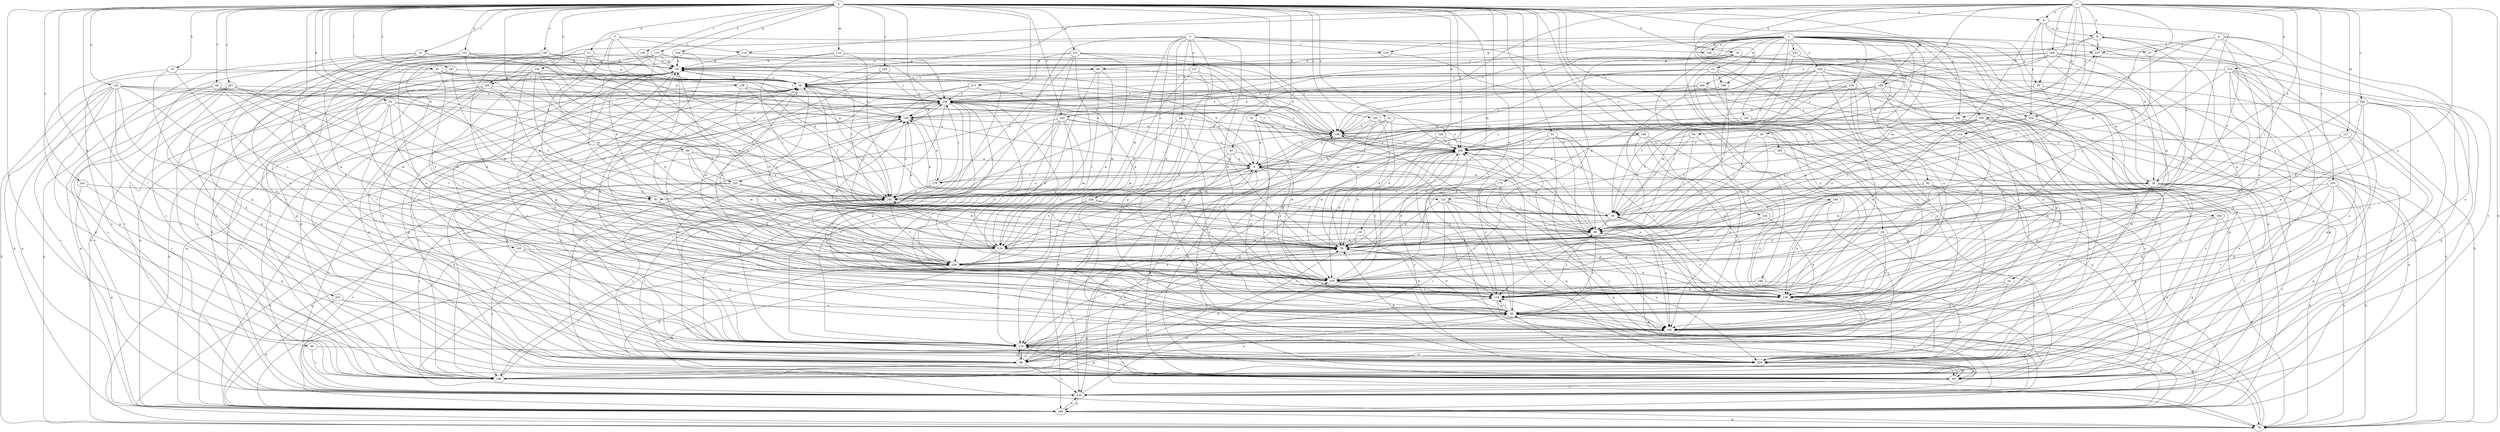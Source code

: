 strict digraph  {
0;
1;
2;
3;
4;
5;
6;
8;
9;
11;
15;
16;
18;
19;
22;
28;
29;
33;
35;
38;
39;
41;
45;
48;
49;
51;
56;
59;
66;
68;
69;
70;
78;
79;
81;
84;
85;
88;
93;
94;
95;
97;
98;
101;
103;
104;
106;
107;
108;
114;
116;
118;
124;
126;
127;
129;
131;
133;
135;
138;
139;
140;
142;
143;
146;
147;
148;
151;
152;
153;
154;
158;
159;
164;
166;
169;
175;
178;
179;
185;
186;
188;
189;
192;
194;
198;
199;
201;
203;
205;
206;
208;
209;
213;
219;
220;
223;
230;
234;
236;
239;
240;
241;
245;
247;
248;
249;
253;
254;
255;
256;
258;
259;
0 -> 6  [label=a];
0 -> 11  [label=b];
0 -> 22  [label=c];
0 -> 33  [label=d];
0 -> 35  [label=d];
0 -> 38  [label=d];
0 -> 41  [label=e];
0 -> 51  [label=f];
0 -> 56  [label=f];
0 -> 66  [label=g];
0 -> 70  [label=h];
0 -> 78  [label=h];
0 -> 81  [label=i];
0 -> 84  [label=i];
0 -> 85  [label=i];
0 -> 88  [label=i];
0 -> 101  [label=k];
0 -> 103  [label=k];
0 -> 104  [label=k];
0 -> 106  [label=k];
0 -> 124  [label=m];
0 -> 126  [label=m];
0 -> 131  [label=n];
0 -> 133  [label=n];
0 -> 135  [label=n];
0 -> 138  [label=n];
0 -> 140  [label=o];
0 -> 142  [label=o];
0 -> 151  [label=p];
0 -> 164  [label=q];
0 -> 175  [label=r];
0 -> 178  [label=r];
0 -> 185  [label=s];
0 -> 192  [label=t];
0 -> 194  [label=t];
0 -> 198  [label=t];
0 -> 201  [label=u];
0 -> 203  [label=u];
0 -> 205  [label=u];
0 -> 213  [label=v];
0 -> 223  [label=w];
0 -> 230  [label=w];
0 -> 241  [label=y];
0 -> 245  [label=y];
0 -> 247  [label=y];
0 -> 248  [label=y];
0 -> 249  [label=y];
1 -> 15  [label=b];
1 -> 16  [label=b];
1 -> 18  [label=b];
1 -> 28  [label=c];
1 -> 29  [label=c];
1 -> 45  [label=e];
1 -> 59  [label=f];
1 -> 68  [label=g];
1 -> 93  [label=j];
1 -> 94  [label=j];
1 -> 95  [label=j];
1 -> 97  [label=j];
1 -> 114  [label=l];
1 -> 142  [label=o];
1 -> 143  [label=o];
1 -> 146  [label=o];
1 -> 166  [label=q];
1 -> 169  [label=q];
1 -> 186  [label=s];
1 -> 205  [label=u];
1 -> 206  [label=u];
1 -> 219  [label=v];
1 -> 234  [label=x];
1 -> 236  [label=x];
1 -> 239  [label=x];
1 -> 253  [label=z];
2 -> 6  [label=a];
2 -> 8  [label=a];
2 -> 18  [label=b];
2 -> 29  [label=c];
2 -> 45  [label=e];
2 -> 78  [label=h];
2 -> 79  [label=h];
2 -> 106  [label=k];
2 -> 114  [label=l];
2 -> 116  [label=l];
2 -> 127  [label=m];
2 -> 139  [label=n];
2 -> 151  [label=p];
2 -> 152  [label=p];
2 -> 169  [label=q];
2 -> 186  [label=s];
2 -> 188  [label=s];
2 -> 208  [label=u];
2 -> 240  [label=x];
2 -> 254  [label=z];
2 -> 255  [label=z];
3 -> 107  [label=k];
3 -> 116  [label=l];
3 -> 129  [label=m];
3 -> 153  [label=p];
3 -> 240  [label=x];
3 -> 256  [label=z];
4 -> 59  [label=f];
4 -> 97  [label=j];
4 -> 98  [label=j];
4 -> 107  [label=k];
4 -> 118  [label=l];
4 -> 153  [label=p];
4 -> 154  [label=p];
4 -> 209  [label=u];
5 -> 48  [label=e];
5 -> 49  [label=e];
5 -> 129  [label=m];
5 -> 139  [label=n];
5 -> 146  [label=o];
5 -> 147  [label=o];
5 -> 154  [label=p];
5 -> 169  [label=q];
5 -> 219  [label=v];
5 -> 230  [label=w];
5 -> 256  [label=z];
5 -> 258  [label=z];
6 -> 8  [label=a];
6 -> 18  [label=b];
6 -> 49  [label=e];
6 -> 129  [label=m];
6 -> 139  [label=n];
6 -> 154  [label=p];
8 -> 107  [label=k];
8 -> 178  [label=r];
8 -> 220  [label=v];
8 -> 230  [label=w];
8 -> 259  [label=z];
9 -> 18  [label=b];
9 -> 19  [label=b];
9 -> 79  [label=h];
9 -> 98  [label=j];
9 -> 107  [label=k];
9 -> 139  [label=n];
9 -> 178  [label=r];
9 -> 179  [label=r];
9 -> 199  [label=t];
9 -> 220  [label=v];
11 -> 38  [label=d];
11 -> 49  [label=e];
11 -> 68  [label=g];
11 -> 79  [label=h];
11 -> 158  [label=p];
11 -> 240  [label=x];
15 -> 108  [label=k];
15 -> 129  [label=m];
15 -> 139  [label=n];
15 -> 148  [label=o];
15 -> 159  [label=p];
15 -> 169  [label=q];
15 -> 188  [label=s];
15 -> 189  [label=s];
16 -> 139  [label=n];
16 -> 159  [label=p];
16 -> 209  [label=u];
18 -> 8  [label=a];
18 -> 38  [label=d];
18 -> 79  [label=h];
18 -> 129  [label=m];
18 -> 139  [label=n];
18 -> 159  [label=p];
18 -> 189  [label=s];
18 -> 220  [label=v];
18 -> 240  [label=x];
19 -> 29  [label=c];
19 -> 38  [label=d];
19 -> 159  [label=p];
19 -> 169  [label=q];
19 -> 209  [label=u];
19 -> 220  [label=v];
19 -> 230  [label=w];
22 -> 19  [label=b];
22 -> 49  [label=e];
22 -> 59  [label=f];
22 -> 118  [label=l];
22 -> 220  [label=v];
28 -> 39  [label=d];
28 -> 49  [label=e];
28 -> 169  [label=q];
28 -> 189  [label=s];
28 -> 199  [label=t];
29 -> 19  [label=b];
29 -> 69  [label=g];
29 -> 98  [label=j];
29 -> 108  [label=k];
29 -> 118  [label=l];
29 -> 148  [label=o];
29 -> 179  [label=r];
29 -> 240  [label=x];
29 -> 259  [label=z];
33 -> 39  [label=d];
33 -> 108  [label=k];
33 -> 118  [label=l];
33 -> 179  [label=r];
33 -> 199  [label=t];
33 -> 220  [label=v];
33 -> 240  [label=x];
35 -> 9  [label=a];
35 -> 49  [label=e];
35 -> 98  [label=j];
35 -> 148  [label=o];
35 -> 230  [label=w];
38 -> 9  [label=a];
38 -> 139  [label=n];
38 -> 199  [label=t];
38 -> 220  [label=v];
39 -> 9  [label=a];
39 -> 49  [label=e];
39 -> 159  [label=p];
39 -> 179  [label=r];
39 -> 199  [label=t];
39 -> 249  [label=y];
41 -> 9  [label=a];
41 -> 39  [label=d];
41 -> 49  [label=e];
41 -> 148  [label=o];
41 -> 249  [label=y];
45 -> 98  [label=j];
45 -> 118  [label=l];
45 -> 259  [label=z];
48 -> 129  [label=m];
48 -> 148  [label=o];
48 -> 169  [label=q];
48 -> 209  [label=u];
48 -> 230  [label=w];
49 -> 19  [label=b];
49 -> 39  [label=d];
49 -> 79  [label=h];
49 -> 118  [label=l];
49 -> 159  [label=p];
49 -> 249  [label=y];
51 -> 39  [label=d];
51 -> 69  [label=g];
51 -> 139  [label=n];
51 -> 159  [label=p];
51 -> 179  [label=r];
51 -> 249  [label=y];
56 -> 59  [label=f];
56 -> 129  [label=m];
56 -> 169  [label=q];
56 -> 189  [label=s];
56 -> 199  [label=t];
56 -> 259  [label=z];
59 -> 98  [label=j];
59 -> 108  [label=k];
59 -> 159  [label=p];
66 -> 9  [label=a];
66 -> 39  [label=d];
66 -> 129  [label=m];
66 -> 220  [label=v];
66 -> 240  [label=x];
68 -> 29  [label=c];
68 -> 129  [label=m];
68 -> 189  [label=s];
68 -> 199  [label=t];
68 -> 249  [label=y];
69 -> 9  [label=a];
69 -> 98  [label=j];
69 -> 148  [label=o];
69 -> 179  [label=r];
69 -> 209  [label=u];
69 -> 220  [label=v];
69 -> 249  [label=y];
69 -> 259  [label=z];
70 -> 29  [label=c];
70 -> 69  [label=g];
70 -> 159  [label=p];
70 -> 199  [label=t];
78 -> 19  [label=b];
78 -> 118  [label=l];
78 -> 139  [label=n];
78 -> 148  [label=o];
78 -> 179  [label=r];
78 -> 220  [label=v];
78 -> 230  [label=w];
79 -> 118  [label=l];
79 -> 249  [label=y];
81 -> 9  [label=a];
81 -> 29  [label=c];
81 -> 108  [label=k];
81 -> 189  [label=s];
81 -> 199  [label=t];
84 -> 189  [label=s];
84 -> 209  [label=u];
85 -> 9  [label=a];
85 -> 49  [label=e];
85 -> 98  [label=j];
85 -> 220  [label=v];
88 -> 19  [label=b];
88 -> 29  [label=c];
88 -> 39  [label=d];
88 -> 108  [label=k];
88 -> 118  [label=l];
88 -> 148  [label=o];
88 -> 179  [label=r];
88 -> 189  [label=s];
88 -> 220  [label=v];
88 -> 240  [label=x];
88 -> 259  [label=z];
93 -> 69  [label=g];
93 -> 79  [label=h];
93 -> 88  [label=i];
93 -> 199  [label=t];
93 -> 240  [label=x];
94 -> 59  [label=f];
94 -> 98  [label=j];
94 -> 209  [label=u];
94 -> 249  [label=y];
95 -> 39  [label=d];
95 -> 59  [label=f];
95 -> 209  [label=u];
95 -> 249  [label=y];
97 -> 59  [label=f];
98 -> 39  [label=d];
98 -> 49  [label=e];
98 -> 108  [label=k];
98 -> 118  [label=l];
98 -> 129  [label=m];
98 -> 139  [label=n];
98 -> 199  [label=t];
101 -> 19  [label=b];
101 -> 29  [label=c];
101 -> 108  [label=k];
101 -> 129  [label=m];
101 -> 179  [label=r];
101 -> 209  [label=u];
101 -> 230  [label=w];
103 -> 159  [label=p];
103 -> 179  [label=r];
103 -> 189  [label=s];
103 -> 199  [label=t];
104 -> 69  [label=g];
104 -> 139  [label=n];
104 -> 230  [label=w];
104 -> 249  [label=y];
106 -> 59  [label=f];
106 -> 69  [label=g];
106 -> 98  [label=j];
106 -> 108  [label=k];
106 -> 139  [label=n];
106 -> 148  [label=o];
106 -> 159  [label=p];
106 -> 259  [label=z];
107 -> 19  [label=b];
107 -> 59  [label=f];
107 -> 220  [label=v];
108 -> 148  [label=o];
108 -> 209  [label=u];
108 -> 240  [label=x];
114 -> 118  [label=l];
114 -> 230  [label=w];
114 -> 249  [label=y];
116 -> 19  [label=b];
116 -> 259  [label=z];
118 -> 49  [label=e];
118 -> 98  [label=j];
118 -> 220  [label=v];
118 -> 249  [label=y];
124 -> 19  [label=b];
124 -> 98  [label=j];
124 -> 148  [label=o];
124 -> 240  [label=x];
126 -> 39  [label=d];
126 -> 129  [label=m];
126 -> 209  [label=u];
127 -> 98  [label=j];
127 -> 159  [label=p];
127 -> 189  [label=s];
127 -> 249  [label=y];
129 -> 29  [label=c];
129 -> 79  [label=h];
129 -> 139  [label=n];
129 -> 179  [label=r];
129 -> 240  [label=x];
131 -> 19  [label=b];
131 -> 49  [label=e];
131 -> 98  [label=j];
131 -> 148  [label=o];
131 -> 159  [label=p];
131 -> 230  [label=w];
131 -> 240  [label=x];
131 -> 259  [label=z];
133 -> 19  [label=b];
133 -> 39  [label=d];
133 -> 59  [label=f];
133 -> 69  [label=g];
133 -> 179  [label=r];
133 -> 189  [label=s];
133 -> 199  [label=t];
133 -> 259  [label=z];
135 -> 9  [label=a];
135 -> 69  [label=g];
135 -> 79  [label=h];
135 -> 139  [label=n];
135 -> 169  [label=q];
135 -> 199  [label=t];
135 -> 209  [label=u];
135 -> 220  [label=v];
135 -> 240  [label=x];
135 -> 259  [label=z];
138 -> 29  [label=c];
138 -> 39  [label=d];
138 -> 59  [label=f];
138 -> 118  [label=l];
138 -> 129  [label=m];
138 -> 189  [label=s];
138 -> 230  [label=w];
139 -> 29  [label=c];
139 -> 39  [label=d];
139 -> 148  [label=o];
139 -> 179  [label=r];
139 -> 259  [label=z];
140 -> 19  [label=b];
140 -> 59  [label=f];
140 -> 98  [label=j];
140 -> 179  [label=r];
140 -> 189  [label=s];
140 -> 199  [label=t];
142 -> 9  [label=a];
142 -> 118  [label=l];
142 -> 129  [label=m];
142 -> 148  [label=o];
142 -> 169  [label=q];
142 -> 179  [label=r];
142 -> 209  [label=u];
142 -> 240  [label=x];
143 -> 139  [label=n];
143 -> 148  [label=o];
143 -> 169  [label=q];
143 -> 249  [label=y];
146 -> 79  [label=h];
147 -> 29  [label=c];
147 -> 39  [label=d];
147 -> 129  [label=m];
147 -> 159  [label=p];
148 -> 19  [label=b];
148 -> 29  [label=c];
148 -> 98  [label=j];
148 -> 199  [label=t];
148 -> 249  [label=y];
148 -> 259  [label=z];
151 -> 49  [label=e];
151 -> 59  [label=f];
151 -> 98  [label=j];
151 -> 148  [label=o];
151 -> 179  [label=r];
151 -> 209  [label=u];
152 -> 29  [label=c];
152 -> 49  [label=e];
152 -> 88  [label=i];
152 -> 98  [label=j];
152 -> 189  [label=s];
152 -> 209  [label=u];
152 -> 220  [label=v];
152 -> 230  [label=w];
153 -> 39  [label=d];
153 -> 59  [label=f];
153 -> 88  [label=i];
153 -> 118  [label=l];
153 -> 209  [label=u];
153 -> 220  [label=v];
154 -> 98  [label=j];
154 -> 118  [label=l];
154 -> 148  [label=o];
154 -> 189  [label=s];
158 -> 9  [label=a];
158 -> 39  [label=d];
158 -> 59  [label=f];
158 -> 179  [label=r];
158 -> 259  [label=z];
159 -> 179  [label=r];
164 -> 19  [label=b];
164 -> 159  [label=p];
164 -> 189  [label=s];
164 -> 249  [label=y];
166 -> 49  [label=e];
166 -> 69  [label=g];
166 -> 79  [label=h];
166 -> 98  [label=j];
166 -> 189  [label=s];
169 -> 29  [label=c];
169 -> 79  [label=h];
169 -> 159  [label=p];
169 -> 220  [label=v];
169 -> 249  [label=y];
175 -> 39  [label=d];
175 -> 49  [label=e];
175 -> 98  [label=j];
175 -> 159  [label=p];
175 -> 169  [label=q];
175 -> 199  [label=t];
175 -> 240  [label=x];
178 -> 108  [label=k];
178 -> 139  [label=n];
178 -> 240  [label=x];
178 -> 259  [label=z];
179 -> 19  [label=b];
179 -> 49  [label=e];
179 -> 69  [label=g];
179 -> 88  [label=i];
179 -> 108  [label=k];
179 -> 159  [label=p];
179 -> 209  [label=u];
179 -> 259  [label=z];
185 -> 19  [label=b];
185 -> 29  [label=c];
185 -> 88  [label=i];
186 -> 9  [label=a];
186 -> 39  [label=d];
186 -> 98  [label=j];
186 -> 139  [label=n];
186 -> 148  [label=o];
186 -> 159  [label=p];
186 -> 189  [label=s];
186 -> 220  [label=v];
186 -> 230  [label=w];
188 -> 98  [label=j];
188 -> 259  [label=z];
189 -> 19  [label=b];
189 -> 29  [label=c];
189 -> 39  [label=d];
189 -> 49  [label=e];
189 -> 199  [label=t];
189 -> 249  [label=y];
189 -> 259  [label=z];
192 -> 9  [label=a];
192 -> 69  [label=g];
192 -> 159  [label=p];
194 -> 118  [label=l];
194 -> 209  [label=u];
198 -> 88  [label=i];
198 -> 129  [label=m];
198 -> 159  [label=p];
198 -> 179  [label=r];
198 -> 209  [label=u];
198 -> 249  [label=y];
199 -> 19  [label=b];
199 -> 29  [label=c];
199 -> 69  [label=g];
199 -> 108  [label=k];
199 -> 118  [label=l];
199 -> 230  [label=w];
201 -> 39  [label=d];
201 -> 79  [label=h];
201 -> 129  [label=m];
201 -> 169  [label=q];
201 -> 209  [label=u];
201 -> 220  [label=v];
201 -> 259  [label=z];
203 -> 39  [label=d];
203 -> 79  [label=h];
203 -> 98  [label=j];
203 -> 148  [label=o];
203 -> 230  [label=w];
205 -> 39  [label=d];
205 -> 79  [label=h];
205 -> 189  [label=s];
205 -> 240  [label=x];
206 -> 49  [label=e];
206 -> 79  [label=h];
206 -> 88  [label=i];
206 -> 129  [label=m];
206 -> 199  [label=t];
206 -> 259  [label=z];
208 -> 19  [label=b];
208 -> 129  [label=m];
208 -> 139  [label=n];
208 -> 148  [label=o];
208 -> 199  [label=t];
208 -> 209  [label=u];
208 -> 249  [label=y];
208 -> 259  [label=z];
209 -> 9  [label=a];
209 -> 39  [label=d];
209 -> 49  [label=e];
209 -> 59  [label=f];
209 -> 69  [label=g];
209 -> 108  [label=k];
213 -> 39  [label=d];
213 -> 98  [label=j];
213 -> 118  [label=l];
213 -> 220  [label=v];
213 -> 259  [label=z];
219 -> 19  [label=b];
219 -> 69  [label=g];
220 -> 19  [label=b];
220 -> 49  [label=e];
220 -> 169  [label=q];
220 -> 230  [label=w];
223 -> 49  [label=e];
223 -> 88  [label=i];
223 -> 169  [label=q];
230 -> 118  [label=l];
230 -> 139  [label=n];
230 -> 240  [label=x];
230 -> 249  [label=y];
234 -> 49  [label=e];
234 -> 98  [label=j];
234 -> 199  [label=t];
236 -> 9  [label=a];
236 -> 39  [label=d];
236 -> 69  [label=g];
236 -> 118  [label=l];
236 -> 139  [label=n];
236 -> 209  [label=u];
236 -> 240  [label=x];
236 -> 259  [label=z];
239 -> 29  [label=c];
239 -> 59  [label=f];
239 -> 79  [label=h];
239 -> 108  [label=k];
239 -> 118  [label=l];
239 -> 129  [label=m];
239 -> 139  [label=n];
239 -> 159  [label=p];
239 -> 249  [label=y];
240 -> 59  [label=f];
240 -> 88  [label=i];
240 -> 169  [label=q];
240 -> 199  [label=t];
241 -> 69  [label=g];
241 -> 169  [label=q];
241 -> 240  [label=x];
245 -> 29  [label=c];
245 -> 49  [label=e];
245 -> 259  [label=z];
247 -> 29  [label=c];
247 -> 129  [label=m];
247 -> 189  [label=s];
247 -> 259  [label=z];
248 -> 59  [label=f];
248 -> 118  [label=l];
248 -> 139  [label=n];
248 -> 179  [label=r];
248 -> 230  [label=w];
249 -> 9  [label=a];
249 -> 19  [label=b];
249 -> 39  [label=d];
249 -> 88  [label=i];
249 -> 118  [label=l];
249 -> 169  [label=q];
249 -> 199  [label=t];
249 -> 259  [label=z];
253 -> 19  [label=b];
253 -> 39  [label=d];
253 -> 88  [label=i];
253 -> 209  [label=u];
254 -> 39  [label=d];
254 -> 49  [label=e];
254 -> 69  [label=g];
254 -> 108  [label=k];
254 -> 139  [label=n];
254 -> 189  [label=s];
254 -> 240  [label=x];
255 -> 69  [label=g];
255 -> 79  [label=h];
255 -> 159  [label=p];
255 -> 179  [label=r];
255 -> 199  [label=t];
255 -> 240  [label=x];
256 -> 69  [label=g];
256 -> 79  [label=h];
256 -> 88  [label=i];
256 -> 169  [label=q];
256 -> 220  [label=v];
256 -> 249  [label=y];
256 -> 259  [label=z];
258 -> 39  [label=d];
258 -> 59  [label=f];
258 -> 179  [label=r];
258 -> 199  [label=t];
259 -> 108  [label=k];
259 -> 118  [label=l];
259 -> 159  [label=p];
259 -> 169  [label=q];
259 -> 179  [label=r];
259 -> 189  [label=s];
259 -> 209  [label=u];
}
